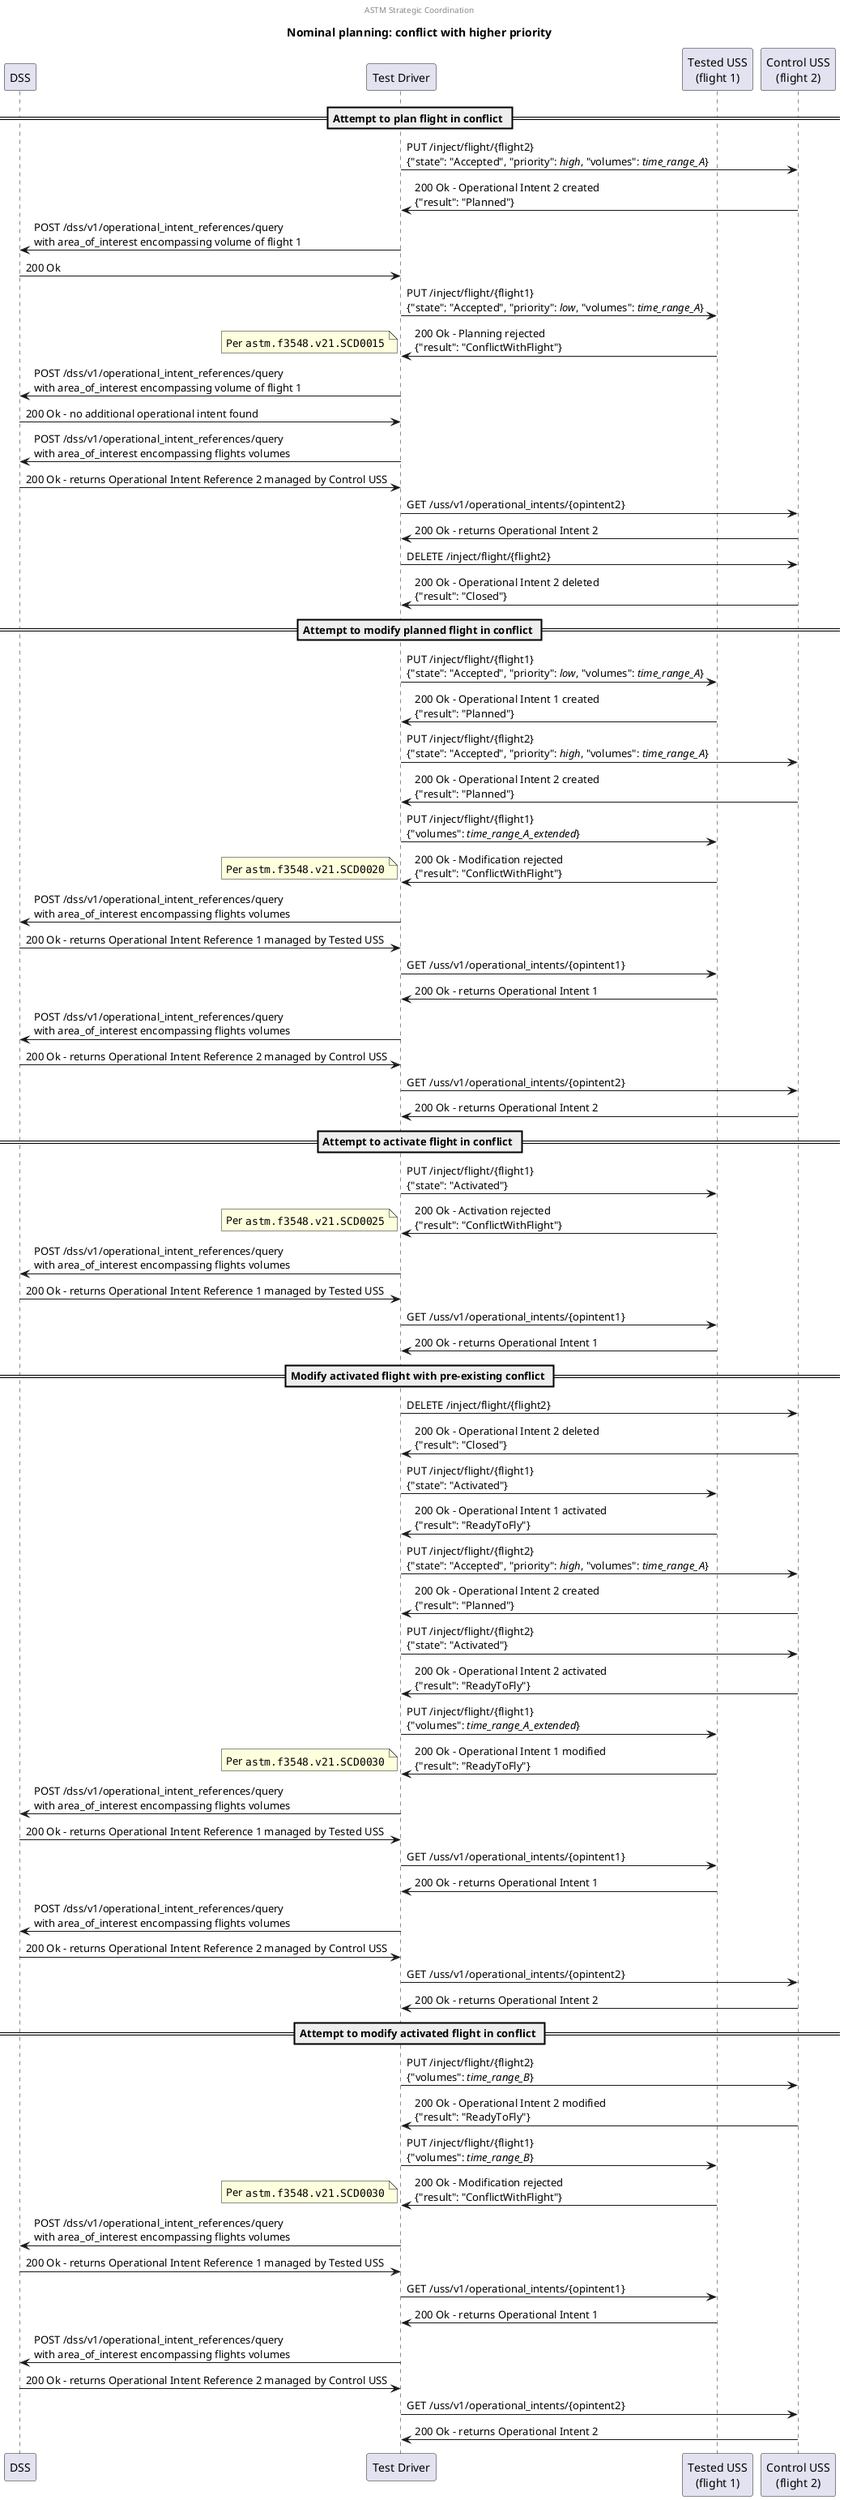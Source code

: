 @startuml
center header ASTM Strategic Coordination
title Nominal planning: conflict with higher priority

participant "DSS"
participant "Test Driver" as TD
participant "Tested USS\n(flight 1)" as T_USS
participant "Control USS\n(flight 2)" as C_USS

== Attempt to plan flight in conflict ==
TD -> C_USS: PUT /inject/flight/{flight2}\n{"state": "Accepted", "priority": //high//, "volumes": //time_range_A//}
TD <- C_USS: 200 Ok - Operational Intent 2 created\n{"result": "Planned"}

TD -> DSS: POST /dss/v1/operational_intent_references/query\nwith area_of_interest encompassing volume of flight 1
TD <- DSS: 200 Ok
TD -> T_USS: PUT /inject/flight/{flight1}\n{"state": "Accepted", "priority": //low//, "volumes": //time_range_A//}
TD <- T_USS: 200 Ok - Planning rejected\n{"result": "ConflictWithFlight"}
note left: Per ""astm.f3548.v21.SCD0015""
TD -> DSS: POST /dss/v1/operational_intent_references/query\nwith area_of_interest encompassing volume of flight 1
TD <- DSS: 200 Ok - no additional operational intent found

TD -> DSS: POST /dss/v1/operational_intent_references/query\nwith area_of_interest encompassing flights volumes
TD <- DSS: 200 Ok - returns Operational Intent Reference 2 managed by Control USS
TD -> C_USS: GET /uss/v1/operational_intents/{opintent2}
TD <- C_USS: 200 Ok - returns Operational Intent 2

TD -> C_USS: DELETE /inject/flight/{flight2}
TD <- C_USS: 200 Ok - Operational Intent 2 deleted\n{"result": "Closed"}

== Attempt to modify planned flight in conflict ==
TD -> T_USS: PUT /inject/flight/{flight1}\n{"state": "Accepted", "priority": //low//, "volumes": //time_range_A//}
TD <- T_USS: 200 Ok - Operational Intent 1 created\n{"result": "Planned"}

TD -> C_USS: PUT /inject/flight/{flight2}\n{"state": "Accepted", "priority": //high//, "volumes": //time_range_A//}
TD <- C_USS: 200 Ok - Operational Intent 2 created\n{"result": "Planned"}

TD -> T_USS: PUT /inject/flight/{flight1}\n{"volumes": //time_range_A_extended//}
TD <- T_USS: 200 Ok - Modification rejected\n{"result": "ConflictWithFlight"}
note left: Per ""astm.f3548.v21.SCD0020""

TD -> DSS: POST /dss/v1/operational_intent_references/query\nwith area_of_interest encompassing flights volumes
TD <- DSS: 200 Ok - returns Operational Intent Reference 1 managed by Tested USS
TD -> T_USS: GET /uss/v1/operational_intents/{opintent1}
TD <- T_USS: 200 Ok - returns Operational Intent 1

TD -> DSS: POST /dss/v1/operational_intent_references/query\nwith area_of_interest encompassing flights volumes
TD <- DSS: 200 Ok - returns Operational Intent Reference 2 managed by Control USS
TD -> C_USS: GET /uss/v1/operational_intents/{opintent2}
TD <- C_USS: 200 Ok - returns Operational Intent 2

== Attempt to activate flight in conflict ==
TD -> T_USS: PUT /inject/flight/{flight1}\n{"state": "Activated"}
TD <- T_USS: 200 Ok - Activation rejected\n{"result": "ConflictWithFlight"}
note left: Per ""astm.f3548.v21.SCD0025""

TD -> DSS: POST /dss/v1/operational_intent_references/query\nwith area_of_interest encompassing flights volumes
TD <- DSS: 200 Ok - returns Operational Intent Reference 1 managed by Tested USS
TD -> T_USS: GET /uss/v1/operational_intents/{opintent1}
TD <- T_USS: 200 Ok - returns Operational Intent 1

== Modify activated flight with pre-existing conflict ==
TD -> C_USS: DELETE /inject/flight/{flight2}
TD <- C_USS: 200 Ok - Operational Intent 2 deleted\n{"result": "Closed"}

TD -> T_USS: PUT /inject/flight/{flight1}\n{"state": "Activated"}
TD <- T_USS: 200 Ok - Operational Intent 1 activated\n{"result": "ReadyToFly"}

TD -> C_USS: PUT /inject/flight/{flight2}\n{"state": "Accepted", "priority": //high//, "volumes": //time_range_A//}
TD <- C_USS: 200 Ok - Operational Intent 2 created\n{"result": "Planned"}

TD -> C_USS: PUT /inject/flight/{flight2}\n{"state": "Activated"}
TD <- C_USS: 200 Ok - Operational Intent 2 activated\n{"result": "ReadyToFly"}

TD -> T_USS: PUT /inject/flight/{flight1}\n{"volumes": //time_range_A_extended//}
TD <- T_USS: 200 Ok - Operational Intent 1 modified\n{"result": "ReadyToFly"}
note left: Per ""astm.f3548.v21.SCD0030""

TD -> DSS: POST /dss/v1/operational_intent_references/query\nwith area_of_interest encompassing flights volumes
TD <- DSS: 200 Ok - returns Operational Intent Reference 1 managed by Tested USS
TD -> T_USS: GET /uss/v1/operational_intents/{opintent1}
TD <- T_USS: 200 Ok - returns Operational Intent 1

TD -> DSS: POST /dss/v1/operational_intent_references/query\nwith area_of_interest encompassing flights volumes
TD <- DSS: 200 Ok - returns Operational Intent Reference 2 managed by Control USS
TD -> C_USS: GET /uss/v1/operational_intents/{opintent2}
TD <- C_USS: 200 Ok - returns Operational Intent 2

== Attempt to modify activated flight in conflict ==
TD -> C_USS: PUT /inject/flight/{flight2}\n{"volumes": //time_range_B//}
TD <- C_USS: 200 Ok - Operational Intent 2 modified\n{"result": "ReadyToFly"}

TD -> T_USS: PUT /inject/flight/{flight1}\n{"volumes": //time_range_B//}
TD <- T_USS: 200 Ok - Modification rejected\n{"result": "ConflictWithFlight"}
note left: Per ""astm.f3548.v21.SCD0030""

TD -> DSS: POST /dss/v1/operational_intent_references/query\nwith area_of_interest encompassing flights volumes
TD <- DSS: 200 Ok - returns Operational Intent Reference 1 managed by Tested USS
TD -> T_USS: GET /uss/v1/operational_intents/{opintent1}
TD <- T_USS: 200 Ok - returns Operational Intent 1

TD -> DSS: POST /dss/v1/operational_intent_references/query\nwith area_of_interest encompassing flights volumes
TD <- DSS: 200 Ok - returns Operational Intent Reference 2 managed by Control USS
TD -> C_USS: GET /uss/v1/operational_intents/{opintent2}
TD <- C_USS: 200 Ok - returns Operational Intent 2

@enduml
